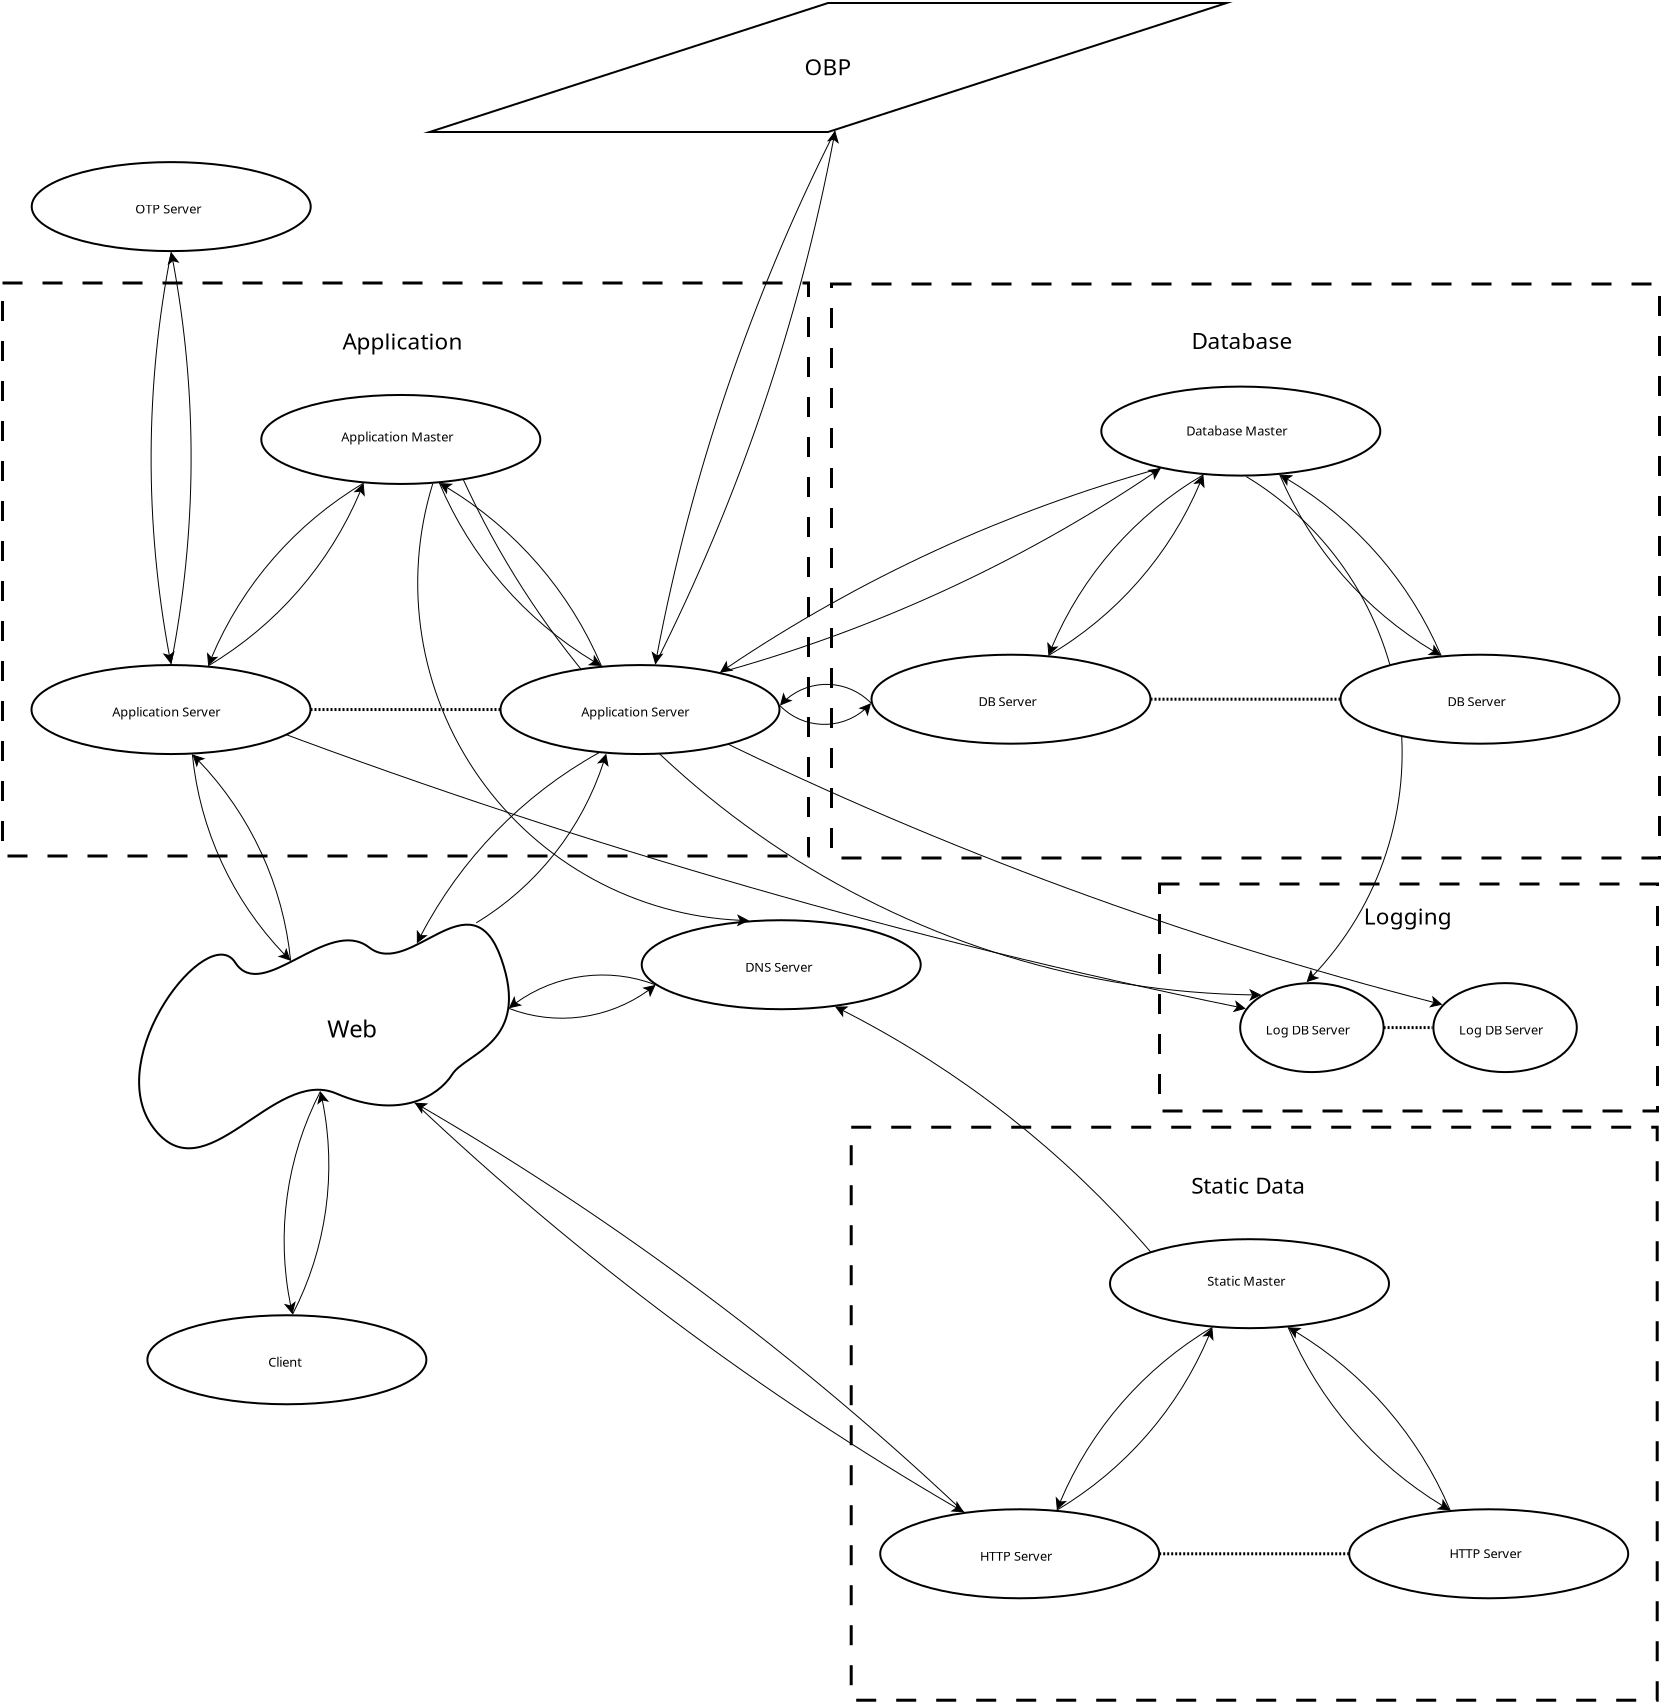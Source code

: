 <?xml version="1.0" encoding="UTF-8"?>
<dia:diagram xmlns:dia="http://www.lysator.liu.se/~alla/dia/">
  <dia:layer name="Background" visible="true" active="true">
    <dia:group>
      <dia:object type="Standard - Box" version="0" id="O0">
        <dia:attribute name="obj_pos">
          <dia:point val="48.152,52.438"/>
        </dia:attribute>
        <dia:attribute name="obj_bb">
          <dia:rectangle val="48.077,52.363;88.527,81.163"/>
        </dia:attribute>
        <dia:attribute name="elem_corner">
          <dia:point val="48.152,52.438"/>
        </dia:attribute>
        <dia:attribute name="elem_width">
          <dia:real val="40.3"/>
        </dia:attribute>
        <dia:attribute name="elem_height">
          <dia:real val="28.65"/>
        </dia:attribute>
        <dia:attribute name="border_width">
          <dia:real val="0.15"/>
        </dia:attribute>
        <dia:attribute name="show_background">
          <dia:boolean val="true"/>
        </dia:attribute>
        <dia:attribute name="line_style">
          <dia:enum val="1"/>
        </dia:attribute>
      </dia:object>
      <dia:object type="Standard - Text" version="1" id="O1">
        <dia:attribute name="obj_pos">
          <dia:point val="65.15,55.761"/>
        </dia:attribute>
        <dia:attribute name="obj_bb">
          <dia:rectangle val="65.15,54.711;71.435,56.028"/>
        </dia:attribute>
        <dia:attribute name="text">
          <dia:composite type="text">
            <dia:attribute name="string">
              <dia:string>#Static Data#</dia:string>
            </dia:attribute>
            <dia:attribute name="font">
              <dia:font family="sans" style="0" name="Helvetica"/>
            </dia:attribute>
            <dia:attribute name="height">
              <dia:real val="1.411"/>
            </dia:attribute>
            <dia:attribute name="pos">
              <dia:point val="65.15,55.761"/>
            </dia:attribute>
            <dia:attribute name="color">
              <dia:color val="#000000"/>
            </dia:attribute>
            <dia:attribute name="alignment">
              <dia:enum val="0"/>
            </dia:attribute>
          </dia:composite>
        </dia:attribute>
        <dia:attribute name="valign">
          <dia:enum val="3"/>
        </dia:attribute>
      </dia:object>
      <dia:object type="Standard - Line" version="0" id="O2">
        <dia:attribute name="obj_pos">
          <dia:point val="63.552,73.766"/>
        </dia:attribute>
        <dia:attribute name="obj_bb">
          <dia:rectangle val="63.477,73.691;73.127,73.841"/>
        </dia:attribute>
        <dia:attribute name="conn_endpoints">
          <dia:point val="63.552,73.766"/>
          <dia:point val="73.052,73.766"/>
        </dia:attribute>
        <dia:attribute name="numcp">
          <dia:int val="1"/>
        </dia:attribute>
        <dia:attribute name="line_width">
          <dia:real val="0.15"/>
        </dia:attribute>
        <dia:attribute name="line_style">
          <dia:enum val="4"/>
        </dia:attribute>
        <dia:connections>
          <dia:connection handle="0" to="O9" connection="4"/>
          <dia:connection handle="1" to="O11" connection="3"/>
        </dia:connections>
      </dia:object>
      <dia:object type="Standard - Arc" version="0" id="O3">
        <dia:attribute name="obj_pos">
          <dia:point val="68.067,60.261"/>
        </dia:attribute>
        <dia:attribute name="obj_bb">
          <dia:rectangle val="56.542,60.225;68.103,73.801"/>
        </dia:attribute>
        <dia:attribute name="conn_endpoints">
          <dia:point val="68.067,60.261"/>
          <dia:point val="56.577,73.766"/>
        </dia:attribute>
        <dia:attribute name="curve_distance">
          <dia:real val="1"/>
        </dia:attribute>
        <dia:attribute name="line_width">
          <dia:real val="0.05"/>
        </dia:attribute>
        <dia:attribute name="end_arrow">
          <dia:enum val="22"/>
        </dia:attribute>
        <dia:attribute name="end_arrow_length">
          <dia:real val="0.5"/>
        </dia:attribute>
        <dia:attribute name="end_arrow_width">
          <dia:real val="0.5"/>
        </dia:attribute>
        <dia:connections>
          <dia:connection handle="0" to="O7" connection="8"/>
          <dia:connection handle="1" to="O9" connection="8"/>
        </dia:connections>
      </dia:object>
      <dia:object type="Standard - Arc" version="0" id="O4">
        <dia:attribute name="obj_pos">
          <dia:point val="56.577,73.766"/>
        </dia:attribute>
        <dia:attribute name="obj_bb">
          <dia:rectangle val="56.542,60.225;68.103,73.801"/>
        </dia:attribute>
        <dia:attribute name="conn_endpoints">
          <dia:point val="56.577,73.766"/>
          <dia:point val="68.067,60.261"/>
        </dia:attribute>
        <dia:attribute name="curve_distance">
          <dia:real val="1"/>
        </dia:attribute>
        <dia:attribute name="line_width">
          <dia:real val="0.05"/>
        </dia:attribute>
        <dia:attribute name="end_arrow">
          <dia:enum val="22"/>
        </dia:attribute>
        <dia:attribute name="end_arrow_length">
          <dia:real val="0.5"/>
        </dia:attribute>
        <dia:attribute name="end_arrow_width">
          <dia:real val="0.5"/>
        </dia:attribute>
        <dia:connections>
          <dia:connection handle="0" to="O9" connection="8"/>
          <dia:connection handle="1" to="O7" connection="8"/>
        </dia:connections>
      </dia:object>
      <dia:object type="Standard - Arc" version="0" id="O5">
        <dia:attribute name="obj_pos">
          <dia:point val="68.067,60.261"/>
        </dia:attribute>
        <dia:attribute name="obj_bb">
          <dia:rectangle val="68.032,60.225;80.063,73.801"/>
        </dia:attribute>
        <dia:attribute name="conn_endpoints">
          <dia:point val="68.067,60.261"/>
          <dia:point val="80.027,73.766"/>
        </dia:attribute>
        <dia:attribute name="curve_distance">
          <dia:real val="1"/>
        </dia:attribute>
        <dia:attribute name="line_width">
          <dia:real val="0.05"/>
        </dia:attribute>
        <dia:attribute name="end_arrow">
          <dia:enum val="22"/>
        </dia:attribute>
        <dia:attribute name="end_arrow_length">
          <dia:real val="0.5"/>
        </dia:attribute>
        <dia:attribute name="end_arrow_width">
          <dia:real val="0.5"/>
        </dia:attribute>
        <dia:connections>
          <dia:connection handle="0" to="O7" connection="8"/>
          <dia:connection handle="1" to="O11" connection="8"/>
        </dia:connections>
      </dia:object>
      <dia:object type="Standard - Arc" version="0" id="O6">
        <dia:attribute name="obj_pos">
          <dia:point val="80.027,73.766"/>
        </dia:attribute>
        <dia:attribute name="obj_bb">
          <dia:rectangle val="68.032,60.225;80.063,73.801"/>
        </dia:attribute>
        <dia:attribute name="conn_endpoints">
          <dia:point val="80.027,73.766"/>
          <dia:point val="68.067,60.261"/>
        </dia:attribute>
        <dia:attribute name="curve_distance">
          <dia:real val="1"/>
        </dia:attribute>
        <dia:attribute name="line_width">
          <dia:real val="0.05"/>
        </dia:attribute>
        <dia:attribute name="end_arrow">
          <dia:enum val="22"/>
        </dia:attribute>
        <dia:attribute name="end_arrow_length">
          <dia:real val="0.5"/>
        </dia:attribute>
        <dia:attribute name="end_arrow_width">
          <dia:real val="0.5"/>
        </dia:attribute>
        <dia:connections>
          <dia:connection handle="0" to="O11" connection="8"/>
          <dia:connection handle="1" to="O7" connection="8"/>
        </dia:connections>
      </dia:object>
      <dia:object type="Standard - Ellipse" version="0" id="O7">
        <dia:attribute name="obj_pos">
          <dia:point val="61.092,58.036"/>
        </dia:attribute>
        <dia:attribute name="obj_bb">
          <dia:rectangle val="61.042,57.986;75.092,62.536"/>
        </dia:attribute>
        <dia:attribute name="elem_corner">
          <dia:point val="61.092,58.036"/>
        </dia:attribute>
        <dia:attribute name="elem_width">
          <dia:real val="13.95"/>
        </dia:attribute>
        <dia:attribute name="elem_height">
          <dia:real val="4.45"/>
        </dia:attribute>
      </dia:object>
      <dia:object type="Standard - Text" version="1" id="O8">
        <dia:attribute name="obj_pos">
          <dia:point val="65.949,60.361"/>
        </dia:attribute>
        <dia:attribute name="obj_bb">
          <dia:rectangle val="65.949,59.766;70.167,60.513"/>
        </dia:attribute>
        <dia:attribute name="text">
          <dia:composite type="text">
            <dia:attribute name="string">
              <dia:string>#Static Master#</dia:string>
            </dia:attribute>
            <dia:attribute name="font">
              <dia:font family="sans" style="0" name="Helvetica"/>
            </dia:attribute>
            <dia:attribute name="height">
              <dia:real val="0.8"/>
            </dia:attribute>
            <dia:attribute name="pos">
              <dia:point val="65.949,60.361"/>
            </dia:attribute>
            <dia:attribute name="color">
              <dia:color val="#000000"/>
            </dia:attribute>
            <dia:attribute name="alignment">
              <dia:enum val="0"/>
            </dia:attribute>
          </dia:composite>
        </dia:attribute>
        <dia:attribute name="valign">
          <dia:enum val="3"/>
        </dia:attribute>
      </dia:object>
      <dia:object type="Standard - Ellipse" version="0" id="O9">
        <dia:attribute name="obj_pos">
          <dia:point val="49.602,71.541"/>
        </dia:attribute>
        <dia:attribute name="obj_bb">
          <dia:rectangle val="49.552,71.491;63.602,76.041"/>
        </dia:attribute>
        <dia:attribute name="elem_corner">
          <dia:point val="49.602,71.541"/>
        </dia:attribute>
        <dia:attribute name="elem_width">
          <dia:real val="13.95"/>
        </dia:attribute>
        <dia:attribute name="elem_height">
          <dia:real val="4.45"/>
        </dia:attribute>
      </dia:object>
      <dia:object type="Standard - Text" version="1" id="O10">
        <dia:attribute name="obj_pos">
          <dia:point val="54.597,74.116"/>
        </dia:attribute>
        <dia:attribute name="obj_bb">
          <dia:rectangle val="54.597,73.521;58.539,74.268"/>
        </dia:attribute>
        <dia:attribute name="text">
          <dia:composite type="text">
            <dia:attribute name="string">
              <dia:string>#HTTP Server#</dia:string>
            </dia:attribute>
            <dia:attribute name="font">
              <dia:font family="sans" style="0" name="Helvetica"/>
            </dia:attribute>
            <dia:attribute name="height">
              <dia:real val="0.8"/>
            </dia:attribute>
            <dia:attribute name="pos">
              <dia:point val="54.597,74.116"/>
            </dia:attribute>
            <dia:attribute name="color">
              <dia:color val="#000000"/>
            </dia:attribute>
            <dia:attribute name="alignment">
              <dia:enum val="0"/>
            </dia:attribute>
          </dia:composite>
        </dia:attribute>
        <dia:attribute name="valign">
          <dia:enum val="3"/>
        </dia:attribute>
      </dia:object>
      <dia:object type="Standard - Ellipse" version="0" id="O11">
        <dia:attribute name="obj_pos">
          <dia:point val="73.052,71.541"/>
        </dia:attribute>
        <dia:attribute name="obj_bb">
          <dia:rectangle val="73.002,71.491;87.052,76.041"/>
        </dia:attribute>
        <dia:attribute name="elem_corner">
          <dia:point val="73.052,71.541"/>
        </dia:attribute>
        <dia:attribute name="elem_width">
          <dia:real val="13.95"/>
        </dia:attribute>
        <dia:attribute name="elem_height">
          <dia:real val="4.45"/>
        </dia:attribute>
      </dia:object>
      <dia:object type="Standard - Text" version="1" id="O12">
        <dia:attribute name="obj_pos">
          <dia:point val="78.065,73.987"/>
        </dia:attribute>
        <dia:attribute name="obj_bb">
          <dia:rectangle val="78.065,73.392;82.008,74.139"/>
        </dia:attribute>
        <dia:attribute name="text">
          <dia:composite type="text">
            <dia:attribute name="string">
              <dia:string>#HTTP Server#</dia:string>
            </dia:attribute>
            <dia:attribute name="font">
              <dia:font family="sans" style="0" name="Helvetica"/>
            </dia:attribute>
            <dia:attribute name="height">
              <dia:real val="0.8"/>
            </dia:attribute>
            <dia:attribute name="pos">
              <dia:point val="78.065,73.987"/>
            </dia:attribute>
            <dia:attribute name="color">
              <dia:color val="#000000"/>
            </dia:attribute>
            <dia:attribute name="alignment">
              <dia:enum val="0"/>
            </dia:attribute>
          </dia:composite>
        </dia:attribute>
        <dia:attribute name="valign">
          <dia:enum val="3"/>
        </dia:attribute>
      </dia:object>
    </dia:group>
    <dia:object type="Standard - Box" version="0" id="O13">
      <dia:attribute name="obj_pos">
        <dia:point val="63.567,40.277"/>
      </dia:attribute>
      <dia:attribute name="obj_bb">
        <dia:rectangle val="63.492,40.202;88.542,51.702"/>
      </dia:attribute>
      <dia:attribute name="elem_corner">
        <dia:point val="63.567,40.277"/>
      </dia:attribute>
      <dia:attribute name="elem_width">
        <dia:real val="24.9"/>
      </dia:attribute>
      <dia:attribute name="elem_height">
        <dia:real val="11.35"/>
      </dia:attribute>
      <dia:attribute name="border_width">
        <dia:real val="0.15"/>
      </dia:attribute>
      <dia:attribute name="show_background">
        <dia:boolean val="true"/>
      </dia:attribute>
      <dia:attribute name="line_style">
        <dia:enum val="1"/>
      </dia:attribute>
    </dia:object>
    <dia:object type="Standard - Box" version="0" id="O14">
      <dia:attribute name="obj_pos">
        <dia:point val="47.167,10.277"/>
      </dia:attribute>
      <dia:attribute name="obj_bb">
        <dia:rectangle val="47.092,10.202;88.642,39.052"/>
      </dia:attribute>
      <dia:attribute name="elem_corner">
        <dia:point val="47.167,10.277"/>
      </dia:attribute>
      <dia:attribute name="elem_width">
        <dia:real val="41.4"/>
      </dia:attribute>
      <dia:attribute name="elem_height">
        <dia:real val="28.7"/>
      </dia:attribute>
      <dia:attribute name="border_width">
        <dia:real val="0.15"/>
      </dia:attribute>
      <dia:attribute name="show_background">
        <dia:boolean val="true"/>
      </dia:attribute>
      <dia:attribute name="line_style">
        <dia:enum val="1"/>
      </dia:attribute>
    </dia:object>
    <dia:object type="Standard - Box" version="0" id="O15">
      <dia:attribute name="obj_pos">
        <dia:point val="5.717,10.227"/>
      </dia:attribute>
      <dia:attribute name="obj_bb">
        <dia:rectangle val="5.642,10.152;46.092,38.952"/>
      </dia:attribute>
      <dia:attribute name="elem_corner">
        <dia:point val="5.717,10.227"/>
      </dia:attribute>
      <dia:attribute name="elem_width">
        <dia:real val="40.3"/>
      </dia:attribute>
      <dia:attribute name="elem_height">
        <dia:real val="28.65"/>
      </dia:attribute>
      <dia:attribute name="border_width">
        <dia:real val="0.15"/>
      </dia:attribute>
      <dia:attribute name="show_background">
        <dia:boolean val="true"/>
      </dia:attribute>
      <dia:attribute name="line_style">
        <dia:enum val="1"/>
      </dia:attribute>
    </dia:object>
    <dia:object type="Standard - Text" version="1" id="O16">
      <dia:attribute name="obj_pos">
        <dia:point val="22.715,13.55"/>
      </dia:attribute>
      <dia:attribute name="obj_bb">
        <dia:rectangle val="22.715,12.5;29.02,13.818"/>
      </dia:attribute>
      <dia:attribute name="text">
        <dia:composite type="text">
          <dia:attribute name="string">
            <dia:string>#Application#</dia:string>
          </dia:attribute>
          <dia:attribute name="font">
            <dia:font family="sans" style="0" name="Helvetica"/>
          </dia:attribute>
          <dia:attribute name="height">
            <dia:real val="1.411"/>
          </dia:attribute>
          <dia:attribute name="pos">
            <dia:point val="22.715,13.55"/>
          </dia:attribute>
          <dia:attribute name="color">
            <dia:color val="#000000"/>
          </dia:attribute>
          <dia:attribute name="alignment">
            <dia:enum val="0"/>
          </dia:attribute>
        </dia:composite>
      </dia:attribute>
      <dia:attribute name="valign">
        <dia:enum val="3"/>
      </dia:attribute>
    </dia:object>
    <dia:object type="Standard - Line" version="0" id="O17">
      <dia:attribute name="obj_pos">
        <dia:point val="21.117,31.555"/>
      </dia:attribute>
      <dia:attribute name="obj_bb">
        <dia:rectangle val="21.042,31.48;30.692,31.63"/>
      </dia:attribute>
      <dia:attribute name="conn_endpoints">
        <dia:point val="21.117,31.555"/>
        <dia:point val="30.617,31.555"/>
      </dia:attribute>
      <dia:attribute name="numcp">
        <dia:int val="1"/>
      </dia:attribute>
      <dia:attribute name="line_width">
        <dia:real val="0.15"/>
      </dia:attribute>
      <dia:attribute name="line_style">
        <dia:enum val="4"/>
      </dia:attribute>
      <dia:connections>
        <dia:connection handle="0" to="O47" connection="4"/>
        <dia:connection handle="1" to="O49" connection="3"/>
      </dia:connections>
    </dia:object>
    <dia:object type="Standard - Arc" version="0" id="O18">
      <dia:attribute name="obj_pos">
        <dia:point val="25.632,18.05"/>
      </dia:attribute>
      <dia:attribute name="obj_bb">
        <dia:rectangle val="14.107,18.014;25.668,31.59"/>
      </dia:attribute>
      <dia:attribute name="conn_endpoints">
        <dia:point val="25.632,18.05"/>
        <dia:point val="14.142,31.555"/>
      </dia:attribute>
      <dia:attribute name="curve_distance">
        <dia:real val="1"/>
      </dia:attribute>
      <dia:attribute name="line_width">
        <dia:real val="0.05"/>
      </dia:attribute>
      <dia:attribute name="end_arrow">
        <dia:enum val="22"/>
      </dia:attribute>
      <dia:attribute name="end_arrow_length">
        <dia:real val="0.5"/>
      </dia:attribute>
      <dia:attribute name="end_arrow_width">
        <dia:real val="0.5"/>
      </dia:attribute>
      <dia:connections>
        <dia:connection handle="0" to="O45" connection="8"/>
        <dia:connection handle="1" to="O47" connection="8"/>
      </dia:connections>
    </dia:object>
    <dia:object type="Standard - Arc" version="0" id="O19">
      <dia:attribute name="obj_pos">
        <dia:point val="14.142,31.555"/>
      </dia:attribute>
      <dia:attribute name="obj_bb">
        <dia:rectangle val="14.107,18.014;25.668,31.59"/>
      </dia:attribute>
      <dia:attribute name="conn_endpoints">
        <dia:point val="14.142,31.555"/>
        <dia:point val="25.632,18.05"/>
      </dia:attribute>
      <dia:attribute name="curve_distance">
        <dia:real val="1"/>
      </dia:attribute>
      <dia:attribute name="line_width">
        <dia:real val="0.05"/>
      </dia:attribute>
      <dia:attribute name="end_arrow">
        <dia:enum val="22"/>
      </dia:attribute>
      <dia:attribute name="end_arrow_length">
        <dia:real val="0.5"/>
      </dia:attribute>
      <dia:attribute name="end_arrow_width">
        <dia:real val="0.5"/>
      </dia:attribute>
      <dia:connections>
        <dia:connection handle="0" to="O47" connection="8"/>
        <dia:connection handle="1" to="O45" connection="8"/>
      </dia:connections>
    </dia:object>
    <dia:object type="Standard - Arc" version="0" id="O20">
      <dia:attribute name="obj_pos">
        <dia:point val="25.632,18.05"/>
      </dia:attribute>
      <dia:attribute name="obj_bb">
        <dia:rectangle val="25.597,18.014;37.627,31.59"/>
      </dia:attribute>
      <dia:attribute name="conn_endpoints">
        <dia:point val="25.632,18.05"/>
        <dia:point val="37.592,31.555"/>
      </dia:attribute>
      <dia:attribute name="curve_distance">
        <dia:real val="1"/>
      </dia:attribute>
      <dia:attribute name="line_width">
        <dia:real val="0.05"/>
      </dia:attribute>
      <dia:attribute name="end_arrow">
        <dia:enum val="22"/>
      </dia:attribute>
      <dia:attribute name="end_arrow_length">
        <dia:real val="0.5"/>
      </dia:attribute>
      <dia:attribute name="end_arrow_width">
        <dia:real val="0.5"/>
      </dia:attribute>
      <dia:connections>
        <dia:connection handle="0" to="O45" connection="8"/>
        <dia:connection handle="1" to="O49" connection="8"/>
      </dia:connections>
    </dia:object>
    <dia:object type="Standard - Arc" version="0" id="O21">
      <dia:attribute name="obj_pos">
        <dia:point val="37.592,31.555"/>
      </dia:attribute>
      <dia:attribute name="obj_bb">
        <dia:rectangle val="25.597,18.014;37.627,31.59"/>
      </dia:attribute>
      <dia:attribute name="conn_endpoints">
        <dia:point val="37.592,31.555"/>
        <dia:point val="25.632,18.05"/>
      </dia:attribute>
      <dia:attribute name="curve_distance">
        <dia:real val="1"/>
      </dia:attribute>
      <dia:attribute name="line_width">
        <dia:real val="0.05"/>
      </dia:attribute>
      <dia:attribute name="end_arrow">
        <dia:enum val="22"/>
      </dia:attribute>
      <dia:attribute name="end_arrow_length">
        <dia:real val="0.5"/>
      </dia:attribute>
      <dia:attribute name="end_arrow_width">
        <dia:real val="0.5"/>
      </dia:attribute>
      <dia:connections>
        <dia:connection handle="0" to="O49" connection="8"/>
        <dia:connection handle="1" to="O45" connection="8"/>
      </dia:connections>
    </dia:object>
    <dia:object type="Standard - Beziergon" version="0" id="O22">
      <dia:attribute name="obj_pos">
        <dia:point val="13.25,52.45"/>
      </dia:attribute>
      <dia:attribute name="obj_bb">
        <dia:rectangle val="12.497,42.259;31.091,53.542"/>
      </dia:attribute>
      <dia:attribute name="bez_points">
        <dia:point val="13.25,52.45"/>
        <dia:point val="15.85,55.95"/>
        <dia:point val="19.25,49.4"/>
        <dia:point val="22.4,50.75"/>
        <dia:point val="25.55,52.1"/>
        <dia:point val="27.5,50.9"/>
        <dia:point val="28.2,49.8"/>
        <dia:point val="28.9,48.7"/>
        <dia:point val="32.15,48.25"/>
        <dia:point val="30.65,44"/>
        <dia:point val="29.15,39.75"/>
        <dia:point val="26.1,45.05"/>
        <dia:point val="24.05,43.45"/>
        <dia:point val="22,41.85"/>
        <dia:point val="18.7,46.3"/>
        <dia:point val="17.35,44.2"/>
        <dia:point val="16,42.1"/>
        <dia:point val="10.65,48.95"/>
      </dia:attribute>
      <dia:attribute name="corner_types">
        <dia:enum val="16896768"/>
        <dia:enum val="0"/>
        <dia:enum val="0"/>
        <dia:enum val="0"/>
        <dia:enum val="0"/>
        <dia:enum val="0"/>
        <dia:enum val="0"/>
      </dia:attribute>
      <dia:attribute name="line_width">
        <dia:real val="0.1"/>
      </dia:attribute>
      <dia:attribute name="show_background">
        <dia:boolean val="true"/>
      </dia:attribute>
    </dia:object>
    <dia:object type="Standard - Text" version="1" id="O23">
      <dia:attribute name="obj_pos">
        <dia:point val="21.95,47.95"/>
      </dia:attribute>
      <dia:attribute name="obj_bb">
        <dia:rectangle val="21.95,46.837;24.558,48.233"/>
      </dia:attribute>
      <dia:attribute name="text">
        <dia:composite type="text">
          <dia:attribute name="string">
            <dia:string>#Web#</dia:string>
          </dia:attribute>
          <dia:attribute name="font">
            <dia:font family="sans" style="0" name="Helvetica"/>
          </dia:attribute>
          <dia:attribute name="height">
            <dia:real val="1.495"/>
          </dia:attribute>
          <dia:attribute name="pos">
            <dia:point val="21.95,47.95"/>
          </dia:attribute>
          <dia:attribute name="color">
            <dia:color val="#000000"/>
          </dia:attribute>
          <dia:attribute name="alignment">
            <dia:enum val="0"/>
          </dia:attribute>
        </dia:composite>
      </dia:attribute>
      <dia:attribute name="valign">
        <dia:enum val="3"/>
      </dia:attribute>
      <dia:connections>
        <dia:connection handle="0" to="O22" connection="12"/>
      </dia:connections>
    </dia:object>
    <dia:object type="Standard - Arc" version="0" id="O24">
      <dia:attribute name="obj_pos">
        <dia:point val="21.95,47.95"/>
      </dia:attribute>
      <dia:attribute name="obj_bb">
        <dia:rectangle val="14.109,31.521;21.983,47.983"/>
      </dia:attribute>
      <dia:attribute name="conn_endpoints">
        <dia:point val="21.95,47.95"/>
        <dia:point val="14.142,31.555"/>
      </dia:attribute>
      <dia:attribute name="curve_distance">
        <dia:real val="1"/>
      </dia:attribute>
      <dia:attribute name="line_width">
        <dia:real val="0.05"/>
      </dia:attribute>
      <dia:attribute name="end_arrow">
        <dia:enum val="22"/>
      </dia:attribute>
      <dia:attribute name="end_arrow_length">
        <dia:real val="0.5"/>
      </dia:attribute>
      <dia:attribute name="end_arrow_width">
        <dia:real val="0.5"/>
      </dia:attribute>
      <dia:connections>
        <dia:connection handle="0" to="O22" connection="12"/>
        <dia:connection handle="1" to="O47" connection="8"/>
      </dia:connections>
    </dia:object>
    <dia:object type="Standard - Arc" version="0" id="O25">
      <dia:attribute name="obj_pos">
        <dia:point val="14.142,31.555"/>
      </dia:attribute>
      <dia:attribute name="obj_bb">
        <dia:rectangle val="14.109,31.521;21.983,47.983"/>
      </dia:attribute>
      <dia:attribute name="conn_endpoints">
        <dia:point val="14.142,31.555"/>
        <dia:point val="21.95,47.95"/>
      </dia:attribute>
      <dia:attribute name="curve_distance">
        <dia:real val="1"/>
      </dia:attribute>
      <dia:attribute name="line_width">
        <dia:real val="0.05"/>
      </dia:attribute>
      <dia:attribute name="end_arrow">
        <dia:enum val="22"/>
      </dia:attribute>
      <dia:attribute name="end_arrow_length">
        <dia:real val="0.5"/>
      </dia:attribute>
      <dia:attribute name="end_arrow_width">
        <dia:real val="0.5"/>
      </dia:attribute>
      <dia:connections>
        <dia:connection handle="0" to="O47" connection="8"/>
        <dia:connection handle="1" to="O22" connection="12"/>
      </dia:connections>
    </dia:object>
    <dia:object type="Standard - Arc" version="0" id="O26">
      <dia:attribute name="obj_pos">
        <dia:point val="29.405,42.22"/>
      </dia:attribute>
      <dia:attribute name="obj_bb">
        <dia:rectangle val="29.37,31.52;37.666,42.255"/>
      </dia:attribute>
      <dia:attribute name="conn_endpoints">
        <dia:point val="29.405,42.22"/>
        <dia:point val="37.592,31.555"/>
      </dia:attribute>
      <dia:attribute name="curve_distance">
        <dia:real val="1"/>
      </dia:attribute>
      <dia:attribute name="line_width">
        <dia:real val="0.05"/>
      </dia:attribute>
      <dia:attribute name="end_arrow">
        <dia:enum val="22"/>
      </dia:attribute>
      <dia:attribute name="end_arrow_length">
        <dia:real val="0.5"/>
      </dia:attribute>
      <dia:attribute name="end_arrow_width">
        <dia:real val="0.5"/>
      </dia:attribute>
      <dia:connections>
        <dia:connection handle="1" to="O49" connection="8"/>
      </dia:connections>
    </dia:object>
    <dia:object type="Standard - Arc" version="0" id="O27">
      <dia:attribute name="obj_pos">
        <dia:point val="37.592,31.555"/>
      </dia:attribute>
      <dia:attribute name="obj_bb">
        <dia:rectangle val="21.915,31.519;37.628,47.985"/>
      </dia:attribute>
      <dia:attribute name="conn_endpoints">
        <dia:point val="37.592,31.555"/>
        <dia:point val="21.95,47.95"/>
      </dia:attribute>
      <dia:attribute name="curve_distance">
        <dia:real val="1"/>
      </dia:attribute>
      <dia:attribute name="line_width">
        <dia:real val="0.05"/>
      </dia:attribute>
      <dia:attribute name="end_arrow">
        <dia:enum val="22"/>
      </dia:attribute>
      <dia:attribute name="end_arrow_length">
        <dia:real val="0.5"/>
      </dia:attribute>
      <dia:attribute name="end_arrow_width">
        <dia:real val="0.5"/>
      </dia:attribute>
      <dia:connections>
        <dia:connection handle="0" to="O49" connection="8"/>
        <dia:connection handle="1" to="O22" connection="12"/>
      </dia:connections>
    </dia:object>
    <dia:group>
      <dia:object type="Standard - Ellipse" version="0" id="O28">
        <dia:attribute name="obj_pos">
          <dia:point val="12.961,61.84"/>
        </dia:attribute>
        <dia:attribute name="obj_bb">
          <dia:rectangle val="12.911,61.79;26.961,66.34"/>
        </dia:attribute>
        <dia:attribute name="elem_corner">
          <dia:point val="12.961,61.84"/>
        </dia:attribute>
        <dia:attribute name="elem_width">
          <dia:real val="13.95"/>
        </dia:attribute>
        <dia:attribute name="elem_height">
          <dia:real val="4.45"/>
        </dia:attribute>
        <dia:attribute name="border_width">
          <dia:real val="0.1"/>
        </dia:attribute>
      </dia:object>
      <dia:object type="Standard - Text" version="1" id="O29">
        <dia:attribute name="obj_pos">
          <dia:point val="19.001,64.415"/>
        </dia:attribute>
        <dia:attribute name="obj_bb">
          <dia:rectangle val="19.001,63.82;20.853,64.568"/>
        </dia:attribute>
        <dia:attribute name="text">
          <dia:composite type="text">
            <dia:attribute name="string">
              <dia:string>#Client#</dia:string>
            </dia:attribute>
            <dia:attribute name="font">
              <dia:font family="sans" style="0" name="Helvetica"/>
            </dia:attribute>
            <dia:attribute name="height">
              <dia:real val="0.8"/>
            </dia:attribute>
            <dia:attribute name="pos">
              <dia:point val="19.001,64.415"/>
            </dia:attribute>
            <dia:attribute name="color">
              <dia:color val="#000000"/>
            </dia:attribute>
            <dia:attribute name="alignment">
              <dia:enum val="0"/>
            </dia:attribute>
          </dia:composite>
        </dia:attribute>
        <dia:attribute name="valign">
          <dia:enum val="3"/>
        </dia:attribute>
      </dia:object>
    </dia:group>
    <dia:object type="Standard - Arc" version="0" id="O30">
      <dia:attribute name="obj_pos">
        <dia:point val="21.95,47.95"/>
      </dia:attribute>
      <dia:attribute name="obj_bb">
        <dia:rectangle val="19.559,47.922;21.978,64.093"/>
      </dia:attribute>
      <dia:attribute name="conn_endpoints">
        <dia:point val="21.95,47.95"/>
        <dia:point val="19.936,64.065"/>
      </dia:attribute>
      <dia:attribute name="curve_distance">
        <dia:real val="1"/>
      </dia:attribute>
      <dia:attribute name="line_width">
        <dia:real val="0.05"/>
      </dia:attribute>
      <dia:attribute name="end_arrow">
        <dia:enum val="22"/>
      </dia:attribute>
      <dia:attribute name="end_arrow_length">
        <dia:real val="0.5"/>
      </dia:attribute>
      <dia:attribute name="end_arrow_width">
        <dia:real val="0.5"/>
      </dia:attribute>
      <dia:connections>
        <dia:connection handle="0" to="O22" connection="12"/>
        <dia:connection handle="1" to="O28" connection="8"/>
      </dia:connections>
    </dia:object>
    <dia:object type="Standard - Arc" version="0" id="O31">
      <dia:attribute name="obj_pos">
        <dia:point val="19.936,64.065"/>
      </dia:attribute>
      <dia:attribute name="obj_bb">
        <dia:rectangle val="19.908,47.922;22.327,64.093"/>
      </dia:attribute>
      <dia:attribute name="conn_endpoints">
        <dia:point val="19.936,64.065"/>
        <dia:point val="21.95,47.95"/>
      </dia:attribute>
      <dia:attribute name="curve_distance">
        <dia:real val="1"/>
      </dia:attribute>
      <dia:attribute name="line_width">
        <dia:real val="0.05"/>
      </dia:attribute>
      <dia:attribute name="end_arrow">
        <dia:enum val="22"/>
      </dia:attribute>
      <dia:attribute name="end_arrow_length">
        <dia:real val="0.5"/>
      </dia:attribute>
      <dia:attribute name="end_arrow_width">
        <dia:real val="0.5"/>
      </dia:attribute>
      <dia:connections>
        <dia:connection handle="0" to="O28" connection="8"/>
        <dia:connection handle="1" to="O22" connection="12"/>
      </dia:connections>
    </dia:object>
    <dia:object type="Standard - Arc" version="0" id="O32">
      <dia:attribute name="obj_pos">
        <dia:point val="19.207,32.552"/>
      </dia:attribute>
      <dia:attribute name="obj_bb">
        <dia:rectangle val="19.176,32.521;71.218,47.632"/>
      </dia:attribute>
      <dia:attribute name="conn_endpoints">
        <dia:point val="19.207,32.552"/>
        <dia:point val="71.187,47.457"/>
      </dia:attribute>
      <dia:attribute name="curve_distance">
        <dia:real val="1"/>
      </dia:attribute>
      <dia:attribute name="line_width">
        <dia:real val="0.05"/>
      </dia:attribute>
      <dia:attribute name="end_arrow">
        <dia:enum val="22"/>
      </dia:attribute>
      <dia:attribute name="end_arrow_length">
        <dia:real val="0.5"/>
      </dia:attribute>
      <dia:attribute name="end_arrow_width">
        <dia:real val="0.5"/>
      </dia:attribute>
      <dia:connections>
        <dia:connection handle="1" to="O59" connection="8"/>
      </dia:connections>
    </dia:object>
    <dia:object type="Standard - Arc" version="0" id="O33">
      <dia:attribute name="obj_pos">
        <dia:point val="41.307,32.952"/>
      </dia:attribute>
      <dia:attribute name="obj_bb">
        <dia:rectangle val="41.275,32.92;80.879,47.598"/>
      </dia:attribute>
      <dia:attribute name="conn_endpoints">
        <dia:point val="41.307,32.952"/>
        <dia:point val="80.847,47.457"/>
      </dia:attribute>
      <dia:attribute name="curve_distance">
        <dia:real val="1"/>
      </dia:attribute>
      <dia:attribute name="line_width">
        <dia:real val="0.05"/>
      </dia:attribute>
      <dia:attribute name="end_arrow">
        <dia:enum val="22"/>
      </dia:attribute>
      <dia:attribute name="end_arrow_length">
        <dia:real val="0.5"/>
      </dia:attribute>
      <dia:attribute name="end_arrow_width">
        <dia:real val="0.5"/>
      </dia:attribute>
      <dia:connections>
        <dia:connection handle="1" to="O61" connection="8"/>
      </dia:connections>
    </dia:object>
    <dia:object type="Standard - Line" version="0" id="O34">
      <dia:attribute name="obj_pos">
        <dia:point val="63.117,31.037"/>
      </dia:attribute>
      <dia:attribute name="obj_bb">
        <dia:rectangle val="63.042,30.962;72.692,31.112"/>
      </dia:attribute>
      <dia:attribute name="conn_endpoints">
        <dia:point val="63.117,31.037"/>
        <dia:point val="72.617,31.037"/>
      </dia:attribute>
      <dia:attribute name="numcp">
        <dia:int val="1"/>
      </dia:attribute>
      <dia:attribute name="line_width">
        <dia:real val="0.15"/>
      </dia:attribute>
      <dia:attribute name="line_style">
        <dia:enum val="4"/>
      </dia:attribute>
      <dia:connections>
        <dia:connection handle="0" to="O51" connection="4"/>
        <dia:connection handle="1" to="O55" connection="3"/>
      </dia:connections>
    </dia:object>
    <dia:object type="Standard - Arc" version="0" id="O35">
      <dia:attribute name="obj_pos">
        <dia:point val="67.632,17.632"/>
      </dia:attribute>
      <dia:attribute name="obj_bb">
        <dia:rectangle val="56.107,17.597;67.668,31.072"/>
      </dia:attribute>
      <dia:attribute name="conn_endpoints">
        <dia:point val="67.632,17.632"/>
        <dia:point val="56.142,31.037"/>
      </dia:attribute>
      <dia:attribute name="curve_distance">
        <dia:real val="1"/>
      </dia:attribute>
      <dia:attribute name="line_width">
        <dia:real val="0.05"/>
      </dia:attribute>
      <dia:attribute name="end_arrow">
        <dia:enum val="22"/>
      </dia:attribute>
      <dia:attribute name="end_arrow_length">
        <dia:real val="0.5"/>
      </dia:attribute>
      <dia:attribute name="end_arrow_width">
        <dia:real val="0.5"/>
      </dia:attribute>
      <dia:connections>
        <dia:connection handle="0" to="O53" connection="8"/>
        <dia:connection handle="1" to="O51" connection="8"/>
      </dia:connections>
    </dia:object>
    <dia:object type="Standard - Arc" version="0" id="O36">
      <dia:attribute name="obj_pos">
        <dia:point val="56.142,31.037"/>
      </dia:attribute>
      <dia:attribute name="obj_bb">
        <dia:rectangle val="56.107,17.597;67.668,31.072"/>
      </dia:attribute>
      <dia:attribute name="conn_endpoints">
        <dia:point val="56.142,31.037"/>
        <dia:point val="67.632,17.632"/>
      </dia:attribute>
      <dia:attribute name="curve_distance">
        <dia:real val="1"/>
      </dia:attribute>
      <dia:attribute name="line_width">
        <dia:real val="0.05"/>
      </dia:attribute>
      <dia:attribute name="end_arrow">
        <dia:enum val="22"/>
      </dia:attribute>
      <dia:attribute name="end_arrow_length">
        <dia:real val="0.5"/>
      </dia:attribute>
      <dia:attribute name="end_arrow_width">
        <dia:real val="0.5"/>
      </dia:attribute>
      <dia:connections>
        <dia:connection handle="0" to="O51" connection="8"/>
        <dia:connection handle="1" to="O53" connection="8"/>
      </dia:connections>
    </dia:object>
    <dia:object type="Standard - Arc" version="0" id="O37">
      <dia:attribute name="obj_pos">
        <dia:point val="67.632,17.632"/>
      </dia:attribute>
      <dia:attribute name="obj_bb">
        <dia:rectangle val="67.597,17.597;79.628,31.073"/>
      </dia:attribute>
      <dia:attribute name="conn_endpoints">
        <dia:point val="67.632,17.632"/>
        <dia:point val="79.592,31.037"/>
      </dia:attribute>
      <dia:attribute name="curve_distance">
        <dia:real val="1"/>
      </dia:attribute>
      <dia:attribute name="line_width">
        <dia:real val="0.05"/>
      </dia:attribute>
      <dia:attribute name="end_arrow">
        <dia:enum val="22"/>
      </dia:attribute>
      <dia:attribute name="end_arrow_length">
        <dia:real val="0.5"/>
      </dia:attribute>
      <dia:attribute name="end_arrow_width">
        <dia:real val="0.5"/>
      </dia:attribute>
      <dia:connections>
        <dia:connection handle="0" to="O53" connection="8"/>
        <dia:connection handle="1" to="O55" connection="8"/>
      </dia:connections>
    </dia:object>
    <dia:object type="Standard - Arc" version="0" id="O38">
      <dia:attribute name="obj_pos">
        <dia:point val="79.592,31.037"/>
      </dia:attribute>
      <dia:attribute name="obj_bb">
        <dia:rectangle val="67.597,17.597;79.628,31.073"/>
      </dia:attribute>
      <dia:attribute name="conn_endpoints">
        <dia:point val="79.592,31.037"/>
        <dia:point val="67.632,17.632"/>
      </dia:attribute>
      <dia:attribute name="curve_distance">
        <dia:real val="1"/>
      </dia:attribute>
      <dia:attribute name="line_width">
        <dia:real val="0.05"/>
      </dia:attribute>
      <dia:attribute name="end_arrow">
        <dia:enum val="22"/>
      </dia:attribute>
      <dia:attribute name="end_arrow_length">
        <dia:real val="0.5"/>
      </dia:attribute>
      <dia:attribute name="end_arrow_width">
        <dia:real val="0.5"/>
      </dia:attribute>
      <dia:connections>
        <dia:connection handle="0" to="O55" connection="8"/>
        <dia:connection handle="1" to="O53" connection="8"/>
      </dia:connections>
    </dia:object>
    <dia:object type="Standard - Arc" version="0" id="O39">
      <dia:attribute name="obj_pos">
        <dia:point val="56.142,31.037"/>
      </dia:attribute>
      <dia:attribute name="obj_bb">
        <dia:rectangle val="37.567,30.254;56.168,31.705"/>
      </dia:attribute>
      <dia:attribute name="conn_endpoints">
        <dia:point val="56.142,31.037"/>
        <dia:point val="37.592,31.555"/>
      </dia:attribute>
      <dia:attribute name="curve_distance">
        <dia:real val="1"/>
      </dia:attribute>
      <dia:attribute name="line_width">
        <dia:real val="0.05"/>
      </dia:attribute>
      <dia:attribute name="end_arrow">
        <dia:enum val="22"/>
      </dia:attribute>
      <dia:attribute name="end_arrow_length">
        <dia:real val="0.5"/>
      </dia:attribute>
      <dia:attribute name="end_arrow_width">
        <dia:real val="0.5"/>
      </dia:attribute>
      <dia:connections>
        <dia:connection handle="0" to="O51" connection="8"/>
        <dia:connection handle="1" to="O49" connection="8"/>
      </dia:connections>
    </dia:object>
    <dia:object type="Standard - Arc" version="0" id="O40">
      <dia:attribute name="obj_pos">
        <dia:point val="37.592,31.555"/>
      </dia:attribute>
      <dia:attribute name="obj_bb">
        <dia:rectangle val="37.567,30.887;56.168,32.337"/>
      </dia:attribute>
      <dia:attribute name="conn_endpoints">
        <dia:point val="37.592,31.555"/>
        <dia:point val="56.142,31.037"/>
      </dia:attribute>
      <dia:attribute name="curve_distance">
        <dia:real val="1"/>
      </dia:attribute>
      <dia:attribute name="line_width">
        <dia:real val="0.05"/>
      </dia:attribute>
      <dia:attribute name="end_arrow">
        <dia:enum val="22"/>
      </dia:attribute>
      <dia:attribute name="end_arrow_length">
        <dia:real val="0.5"/>
      </dia:attribute>
      <dia:attribute name="end_arrow_width">
        <dia:real val="0.5"/>
      </dia:attribute>
      <dia:connections>
        <dia:connection handle="0" to="O49" connection="8"/>
        <dia:connection handle="1" to="O51" connection="8"/>
      </dia:connections>
    </dia:object>
    <dia:object type="Standard - Arc" version="0" id="O41">
      <dia:attribute name="obj_pos">
        <dia:point val="37.592,31.555"/>
      </dia:attribute>
      <dia:attribute name="obj_bb">
        <dia:rectangle val="37.559,17.599;67.665,31.588"/>
      </dia:attribute>
      <dia:attribute name="conn_endpoints">
        <dia:point val="37.592,31.555"/>
        <dia:point val="67.632,17.632"/>
      </dia:attribute>
      <dia:attribute name="curve_distance">
        <dia:real val="1"/>
      </dia:attribute>
      <dia:attribute name="line_width">
        <dia:real val="0.05"/>
      </dia:attribute>
      <dia:attribute name="end_arrow">
        <dia:enum val="22"/>
      </dia:attribute>
      <dia:attribute name="end_arrow_length">
        <dia:real val="0.5"/>
      </dia:attribute>
      <dia:attribute name="end_arrow_width">
        <dia:real val="0.5"/>
      </dia:attribute>
      <dia:connections>
        <dia:connection handle="0" to="O49" connection="8"/>
        <dia:connection handle="1" to="O53" connection="8"/>
      </dia:connections>
    </dia:object>
    <dia:object type="Standard - Arc" version="0" id="O42">
      <dia:attribute name="obj_pos">
        <dia:point val="67.632,17.632"/>
      </dia:attribute>
      <dia:attribute name="obj_bb">
        <dia:rectangle val="37.559,17.599;67.665,31.588"/>
      </dia:attribute>
      <dia:attribute name="conn_endpoints">
        <dia:point val="67.632,17.632"/>
        <dia:point val="37.592,31.555"/>
      </dia:attribute>
      <dia:attribute name="curve_distance">
        <dia:real val="1"/>
      </dia:attribute>
      <dia:attribute name="line_width">
        <dia:real val="0.05"/>
      </dia:attribute>
      <dia:attribute name="end_arrow">
        <dia:enum val="22"/>
      </dia:attribute>
      <dia:attribute name="end_arrow_length">
        <dia:real val="0.5"/>
      </dia:attribute>
      <dia:attribute name="end_arrow_width">
        <dia:real val="0.5"/>
      </dia:attribute>
      <dia:connections>
        <dia:connection handle="0" to="O53" connection="8"/>
        <dia:connection handle="1" to="O49" connection="8"/>
      </dia:connections>
    </dia:object>
    <dia:object type="Standard - Arc" version="0" id="O43">
      <dia:attribute name="obj_pos">
        <dia:point val="25.632,18.05"/>
      </dia:attribute>
      <dia:attribute name="obj_bb">
        <dia:rectangle val="25.598,18.015;71.222,47.718"/>
      </dia:attribute>
      <dia:attribute name="conn_endpoints">
        <dia:point val="25.632,18.05"/>
        <dia:point val="71.187,47.457"/>
      </dia:attribute>
      <dia:attribute name="curve_distance">
        <dia:real val="6.936"/>
      </dia:attribute>
      <dia:attribute name="line_width">
        <dia:real val="0.05"/>
      </dia:attribute>
      <dia:attribute name="end_arrow">
        <dia:enum val="22"/>
      </dia:attribute>
      <dia:attribute name="end_arrow_length">
        <dia:real val="0.5"/>
      </dia:attribute>
      <dia:attribute name="end_arrow_width">
        <dia:real val="0.5"/>
      </dia:attribute>
      <dia:connections>
        <dia:connection handle="0" to="O45" connection="8"/>
        <dia:connection handle="1" to="O59" connection="8"/>
      </dia:connections>
    </dia:object>
    <dia:object type="Standard - Arc" version="0" id="O44">
      <dia:attribute name="obj_pos">
        <dia:point val="67.632,17.632"/>
      </dia:attribute>
      <dia:attribute name="obj_bb">
        <dia:rectangle val="67.605,17.604;75.759,47.485"/>
      </dia:attribute>
      <dia:attribute name="conn_endpoints">
        <dia:point val="67.632,17.632"/>
        <dia:point val="71.187,47.457"/>
      </dia:attribute>
      <dia:attribute name="curve_distance">
        <dia:real val="-6.219"/>
      </dia:attribute>
      <dia:attribute name="line_width">
        <dia:real val="0.05"/>
      </dia:attribute>
      <dia:attribute name="end_arrow">
        <dia:enum val="22"/>
      </dia:attribute>
      <dia:attribute name="end_arrow_length">
        <dia:real val="0.5"/>
      </dia:attribute>
      <dia:attribute name="end_arrow_width">
        <dia:real val="0.5"/>
      </dia:attribute>
      <dia:connections>
        <dia:connection handle="0" to="O53" connection="8"/>
        <dia:connection handle="1" to="O59" connection="8"/>
      </dia:connections>
    </dia:object>
    <dia:group>
      <dia:object type="Standard - Ellipse" version="0" id="O45">
        <dia:attribute name="obj_pos">
          <dia:point val="18.657,15.825"/>
        </dia:attribute>
        <dia:attribute name="obj_bb">
          <dia:rectangle val="18.607,15.775;32.657,20.325"/>
        </dia:attribute>
        <dia:attribute name="elem_corner">
          <dia:point val="18.657,15.825"/>
        </dia:attribute>
        <dia:attribute name="elem_width">
          <dia:real val="13.95"/>
        </dia:attribute>
        <dia:attribute name="elem_height">
          <dia:real val="4.45"/>
        </dia:attribute>
      </dia:object>
      <dia:object type="Standard - Text" version="1" id="O46">
        <dia:attribute name="obj_pos">
          <dia:point val="22.65,18.15"/>
        </dia:attribute>
        <dia:attribute name="obj_bb">
          <dia:rectangle val="22.65,17.555;28.615,18.302"/>
        </dia:attribute>
        <dia:attribute name="text">
          <dia:composite type="text">
            <dia:attribute name="string">
              <dia:string>#Application Master#</dia:string>
            </dia:attribute>
            <dia:attribute name="font">
              <dia:font family="sans" style="0" name="Helvetica"/>
            </dia:attribute>
            <dia:attribute name="height">
              <dia:real val="0.8"/>
            </dia:attribute>
            <dia:attribute name="pos">
              <dia:point val="22.65,18.15"/>
            </dia:attribute>
            <dia:attribute name="color">
              <dia:color val="#000000"/>
            </dia:attribute>
            <dia:attribute name="alignment">
              <dia:enum val="0"/>
            </dia:attribute>
          </dia:composite>
        </dia:attribute>
        <dia:attribute name="valign">
          <dia:enum val="3"/>
        </dia:attribute>
      </dia:object>
    </dia:group>
    <dia:group>
      <dia:object type="Standard - Ellipse" version="0" id="O47">
        <dia:attribute name="obj_pos">
          <dia:point val="7.167,29.33"/>
        </dia:attribute>
        <dia:attribute name="obj_bb">
          <dia:rectangle val="7.117,29.28;21.167,33.83"/>
        </dia:attribute>
        <dia:attribute name="elem_corner">
          <dia:point val="7.167,29.33"/>
        </dia:attribute>
        <dia:attribute name="elem_width">
          <dia:real val="13.95"/>
        </dia:attribute>
        <dia:attribute name="elem_height">
          <dia:real val="4.45"/>
        </dia:attribute>
      </dia:object>
      <dia:object type="Standard - Text" version="1" id="O48">
        <dia:attribute name="obj_pos">
          <dia:point val="11.201,31.905"/>
        </dia:attribute>
        <dia:attribute name="obj_bb">
          <dia:rectangle val="11.201,31.31;17.084,32.057"/>
        </dia:attribute>
        <dia:attribute name="text">
          <dia:composite type="text">
            <dia:attribute name="string">
              <dia:string>#Application Server#</dia:string>
            </dia:attribute>
            <dia:attribute name="font">
              <dia:font family="sans" style="0" name="Helvetica"/>
            </dia:attribute>
            <dia:attribute name="height">
              <dia:real val="0.8"/>
            </dia:attribute>
            <dia:attribute name="pos">
              <dia:point val="11.201,31.905"/>
            </dia:attribute>
            <dia:attribute name="color">
              <dia:color val="#000000"/>
            </dia:attribute>
            <dia:attribute name="alignment">
              <dia:enum val="0"/>
            </dia:attribute>
          </dia:composite>
        </dia:attribute>
        <dia:attribute name="valign">
          <dia:enum val="3"/>
        </dia:attribute>
      </dia:object>
    </dia:group>
    <dia:group>
      <dia:object type="Standard - Ellipse" version="0" id="O49">
        <dia:attribute name="obj_pos">
          <dia:point val="30.617,29.33"/>
        </dia:attribute>
        <dia:attribute name="obj_bb">
          <dia:rectangle val="30.567,29.28;44.617,33.83"/>
        </dia:attribute>
        <dia:attribute name="elem_corner">
          <dia:point val="30.617,29.33"/>
        </dia:attribute>
        <dia:attribute name="elem_width">
          <dia:real val="13.95"/>
        </dia:attribute>
        <dia:attribute name="elem_height">
          <dia:real val="4.45"/>
        </dia:attribute>
      </dia:object>
      <dia:object type="Standard - Text" version="1" id="O50">
        <dia:attribute name="obj_pos">
          <dia:point val="34.651,31.905"/>
        </dia:attribute>
        <dia:attribute name="obj_bb">
          <dia:rectangle val="34.651,31.31;40.533,32.057"/>
        </dia:attribute>
        <dia:attribute name="text">
          <dia:composite type="text">
            <dia:attribute name="string">
              <dia:string>#Application Server#</dia:string>
            </dia:attribute>
            <dia:attribute name="font">
              <dia:font family="sans" style="0" name="Helvetica"/>
            </dia:attribute>
            <dia:attribute name="height">
              <dia:real val="0.8"/>
            </dia:attribute>
            <dia:attribute name="pos">
              <dia:point val="34.651,31.905"/>
            </dia:attribute>
            <dia:attribute name="color">
              <dia:color val="#000000"/>
            </dia:attribute>
            <dia:attribute name="alignment">
              <dia:enum val="0"/>
            </dia:attribute>
          </dia:composite>
        </dia:attribute>
        <dia:attribute name="valign">
          <dia:enum val="3"/>
        </dia:attribute>
      </dia:object>
    </dia:group>
    <dia:group>
      <dia:group>
        <dia:object type="Standard - Ellipse" version="0" id="O51">
          <dia:attribute name="obj_pos">
            <dia:point val="49.167,28.812"/>
          </dia:attribute>
          <dia:attribute name="obj_bb">
            <dia:rectangle val="49.117,28.762;63.167,33.312"/>
          </dia:attribute>
          <dia:attribute name="elem_corner">
            <dia:point val="49.167,28.812"/>
          </dia:attribute>
          <dia:attribute name="elem_width">
            <dia:real val="13.95"/>
          </dia:attribute>
          <dia:attribute name="elem_height">
            <dia:real val="4.45"/>
          </dia:attribute>
        </dia:object>
        <dia:object type="Standard - Text" version="1" id="O52">
          <dia:attribute name="obj_pos">
            <dia:point val="54.514,31.387"/>
          </dia:attribute>
          <dia:attribute name="obj_bb">
            <dia:rectangle val="54.514,30.792;57.752,31.54"/>
          </dia:attribute>
          <dia:attribute name="text">
            <dia:composite type="text">
              <dia:attribute name="string">
                <dia:string>#DB Server#</dia:string>
              </dia:attribute>
              <dia:attribute name="font">
                <dia:font family="sans" style="0" name="Helvetica"/>
              </dia:attribute>
              <dia:attribute name="height">
                <dia:real val="0.8"/>
              </dia:attribute>
              <dia:attribute name="pos">
                <dia:point val="54.514,31.387"/>
              </dia:attribute>
              <dia:attribute name="color">
                <dia:color val="#000000"/>
              </dia:attribute>
              <dia:attribute name="alignment">
                <dia:enum val="0"/>
              </dia:attribute>
            </dia:composite>
          </dia:attribute>
          <dia:attribute name="valign">
            <dia:enum val="3"/>
          </dia:attribute>
        </dia:object>
      </dia:group>
      <dia:group>
        <dia:object type="Standard - Ellipse" version="0" id="O53">
          <dia:attribute name="obj_pos">
            <dia:point val="60.657,15.407"/>
          </dia:attribute>
          <dia:attribute name="obj_bb">
            <dia:rectangle val="60.607,15.357;74.657,19.907"/>
          </dia:attribute>
          <dia:attribute name="elem_corner">
            <dia:point val="60.657,15.407"/>
          </dia:attribute>
          <dia:attribute name="elem_width">
            <dia:real val="13.95"/>
          </dia:attribute>
          <dia:attribute name="elem_height">
            <dia:real val="4.45"/>
          </dia:attribute>
        </dia:object>
        <dia:object type="Standard - Text" version="1" id="O54">
          <dia:attribute name="obj_pos">
            <dia:point val="64.902,17.853"/>
          </dia:attribute>
          <dia:attribute name="obj_bb">
            <dia:rectangle val="64.902,17.258;70.344,18.006"/>
          </dia:attribute>
          <dia:attribute name="text">
            <dia:composite type="text">
              <dia:attribute name="string">
                <dia:string>#Database Master#</dia:string>
              </dia:attribute>
              <dia:attribute name="font">
                <dia:font family="sans" style="0" name="Helvetica"/>
              </dia:attribute>
              <dia:attribute name="height">
                <dia:real val="0.8"/>
              </dia:attribute>
              <dia:attribute name="pos">
                <dia:point val="64.902,17.853"/>
              </dia:attribute>
              <dia:attribute name="color">
                <dia:color val="#000000"/>
              </dia:attribute>
              <dia:attribute name="alignment">
                <dia:enum val="0"/>
              </dia:attribute>
            </dia:composite>
          </dia:attribute>
          <dia:attribute name="valign">
            <dia:enum val="3"/>
          </dia:attribute>
        </dia:object>
      </dia:group>
      <dia:group>
        <dia:object type="Standard - Ellipse" version="0" id="O55">
          <dia:attribute name="obj_pos">
            <dia:point val="72.617,28.812"/>
          </dia:attribute>
          <dia:attribute name="obj_bb">
            <dia:rectangle val="72.567,28.762;86.617,33.312"/>
          </dia:attribute>
          <dia:attribute name="elem_corner">
            <dia:point val="72.617,28.812"/>
          </dia:attribute>
          <dia:attribute name="elem_width">
            <dia:real val="13.95"/>
          </dia:attribute>
          <dia:attribute name="elem_height">
            <dia:real val="4.45"/>
          </dia:attribute>
        </dia:object>
        <dia:object type="Standard - Text" version="1" id="O56">
          <dia:attribute name="obj_pos">
            <dia:point val="77.964,31.387"/>
          </dia:attribute>
          <dia:attribute name="obj_bb">
            <dia:rectangle val="77.964,30.792;81.202,31.54"/>
          </dia:attribute>
          <dia:attribute name="text">
            <dia:composite type="text">
              <dia:attribute name="string">
                <dia:string>#DB Server#</dia:string>
              </dia:attribute>
              <dia:attribute name="font">
                <dia:font family="sans" style="0" name="Helvetica"/>
              </dia:attribute>
              <dia:attribute name="height">
                <dia:real val="0.8"/>
              </dia:attribute>
              <dia:attribute name="pos">
                <dia:point val="77.964,31.387"/>
              </dia:attribute>
              <dia:attribute name="color">
                <dia:color val="#000000"/>
              </dia:attribute>
              <dia:attribute name="alignment">
                <dia:enum val="0"/>
              </dia:attribute>
            </dia:composite>
          </dia:attribute>
          <dia:attribute name="valign">
            <dia:enum val="3"/>
          </dia:attribute>
        </dia:object>
      </dia:group>
    </dia:group>
    <dia:object type="Standard - Text" version="1" id="O57">
      <dia:attribute name="obj_pos">
        <dia:point val="65.172,13.527"/>
      </dia:attribute>
      <dia:attribute name="obj_bb">
        <dia:rectangle val="65.172,12.477;70.562,13.795"/>
      </dia:attribute>
      <dia:attribute name="text">
        <dia:composite type="text">
          <dia:attribute name="string">
            <dia:string>#Database#</dia:string>
          </dia:attribute>
          <dia:attribute name="font">
            <dia:font family="sans" style="0" name="Helvetica"/>
          </dia:attribute>
          <dia:attribute name="height">
            <dia:real val="1.411"/>
          </dia:attribute>
          <dia:attribute name="pos">
            <dia:point val="65.172,13.527"/>
          </dia:attribute>
          <dia:attribute name="color">
            <dia:color val="#000000"/>
          </dia:attribute>
          <dia:attribute name="alignment">
            <dia:enum val="0"/>
          </dia:attribute>
        </dia:composite>
      </dia:attribute>
      <dia:attribute name="valign">
        <dia:enum val="3"/>
      </dia:attribute>
    </dia:object>
    <dia:group>
      <dia:object type="Standard - Line" version="0" id="O58">
        <dia:attribute name="obj_pos">
          <dia:point val="74.772,47.457"/>
        </dia:attribute>
        <dia:attribute name="obj_bb">
          <dia:rectangle val="74.697,47.382;77.288,47.532"/>
        </dia:attribute>
        <dia:attribute name="conn_endpoints">
          <dia:point val="74.772,47.457"/>
          <dia:point val="77.213,47.457"/>
        </dia:attribute>
        <dia:attribute name="numcp">
          <dia:int val="1"/>
        </dia:attribute>
        <dia:attribute name="line_width">
          <dia:real val="0.15"/>
        </dia:attribute>
        <dia:attribute name="line_style">
          <dia:enum val="4"/>
        </dia:attribute>
      </dia:object>
      <dia:group>
        <dia:object type="Standard - Ellipse" version="0" id="O59">
          <dia:attribute name="obj_pos">
            <dia:point val="67.602,45.232"/>
          </dia:attribute>
          <dia:attribute name="obj_bb">
            <dia:rectangle val="67.552,45.182;74.822,49.732"/>
          </dia:attribute>
          <dia:attribute name="elem_corner">
            <dia:point val="67.602,45.232"/>
          </dia:attribute>
          <dia:attribute name="elem_width">
            <dia:real val="7.17"/>
          </dia:attribute>
          <dia:attribute name="elem_height">
            <dia:real val="4.45"/>
          </dia:attribute>
        </dia:object>
        <dia:object type="Standard - Text" version="1" id="O60">
          <dia:attribute name="obj_pos">
            <dia:point val="68.884,47.807"/>
          </dia:attribute>
          <dia:attribute name="obj_bb">
            <dia:rectangle val="68.884,47.212;73.472,47.959"/>
          </dia:attribute>
          <dia:attribute name="text">
            <dia:composite type="text">
              <dia:attribute name="string">
                <dia:string>#Log DB Server#</dia:string>
              </dia:attribute>
              <dia:attribute name="font">
                <dia:font family="sans" style="0" name="Helvetica"/>
              </dia:attribute>
              <dia:attribute name="height">
                <dia:real val="0.8"/>
              </dia:attribute>
              <dia:attribute name="pos">
                <dia:point val="68.884,47.807"/>
              </dia:attribute>
              <dia:attribute name="color">
                <dia:color val="#000000"/>
              </dia:attribute>
              <dia:attribute name="alignment">
                <dia:enum val="0"/>
              </dia:attribute>
            </dia:composite>
          </dia:attribute>
          <dia:attribute name="valign">
            <dia:enum val="3"/>
          </dia:attribute>
        </dia:object>
      </dia:group>
      <dia:group>
        <dia:object type="Standard - Ellipse" version="0" id="O61">
          <dia:attribute name="obj_pos">
            <dia:point val="77.262,45.232"/>
          </dia:attribute>
          <dia:attribute name="obj_bb">
            <dia:rectangle val="77.212,45.182;84.482,49.732"/>
          </dia:attribute>
          <dia:attribute name="elem_corner">
            <dia:point val="77.262,45.232"/>
          </dia:attribute>
          <dia:attribute name="elem_width">
            <dia:real val="7.17"/>
          </dia:attribute>
          <dia:attribute name="elem_height">
            <dia:real val="4.45"/>
          </dia:attribute>
        </dia:object>
        <dia:object type="Standard - Text" version="1" id="O62">
          <dia:attribute name="obj_pos">
            <dia:point val="78.544,47.807"/>
          </dia:attribute>
          <dia:attribute name="obj_bb">
            <dia:rectangle val="78.544,47.212;83.132,47.959"/>
          </dia:attribute>
          <dia:attribute name="text">
            <dia:composite type="text">
              <dia:attribute name="string">
                <dia:string>#Log DB Server#</dia:string>
              </dia:attribute>
              <dia:attribute name="font">
                <dia:font family="sans" style="0" name="Helvetica"/>
              </dia:attribute>
              <dia:attribute name="height">
                <dia:real val="0.8"/>
              </dia:attribute>
              <dia:attribute name="pos">
                <dia:point val="78.544,47.807"/>
              </dia:attribute>
              <dia:attribute name="color">
                <dia:color val="#000000"/>
              </dia:attribute>
              <dia:attribute name="alignment">
                <dia:enum val="0"/>
              </dia:attribute>
            </dia:composite>
          </dia:attribute>
          <dia:attribute name="valign">
            <dia:enum val="3"/>
          </dia:attribute>
        </dia:object>
      </dia:group>
    </dia:group>
    <dia:object type="Standard - Text" version="1" id="O63">
      <dia:attribute name="obj_pos">
        <dia:point val="76.017,45.952"/>
      </dia:attribute>
      <dia:attribute name="obj_bb">
        <dia:rectangle val="76.017,45.357;76.017,46.105"/>
      </dia:attribute>
      <dia:attribute name="text">
        <dia:composite type="text">
          <dia:attribute name="string">
            <dia:string>##</dia:string>
          </dia:attribute>
          <dia:attribute name="font">
            <dia:font family="sans" style="0" name="Helvetica"/>
          </dia:attribute>
          <dia:attribute name="height">
            <dia:real val="0.8"/>
          </dia:attribute>
          <dia:attribute name="pos">
            <dia:point val="76.017,45.952"/>
          </dia:attribute>
          <dia:attribute name="color">
            <dia:color val="#000000"/>
          </dia:attribute>
          <dia:attribute name="alignment">
            <dia:enum val="0"/>
          </dia:attribute>
        </dia:composite>
      </dia:attribute>
      <dia:attribute name="valign">
        <dia:enum val="3"/>
      </dia:attribute>
      <dia:connections>
        <dia:connection handle="0" to="O13" connection="8"/>
      </dia:connections>
    </dia:object>
    <dia:object type="Standard - Text" version="1" id="O64">
      <dia:attribute name="obj_pos">
        <dia:point val="73.777,42.302"/>
      </dia:attribute>
      <dia:attribute name="obj_bb">
        <dia:rectangle val="73.777,41.252;78.257,42.569"/>
      </dia:attribute>
      <dia:attribute name="text">
        <dia:composite type="text">
          <dia:attribute name="string">
            <dia:string>#Logging#</dia:string>
          </dia:attribute>
          <dia:attribute name="font">
            <dia:font family="sans" style="0" name="Helvetica"/>
          </dia:attribute>
          <dia:attribute name="height">
            <dia:real val="1.411"/>
          </dia:attribute>
          <dia:attribute name="pos">
            <dia:point val="73.777,42.302"/>
          </dia:attribute>
          <dia:attribute name="color">
            <dia:color val="#000000"/>
          </dia:attribute>
          <dia:attribute name="alignment">
            <dia:enum val="0"/>
          </dia:attribute>
        </dia:composite>
      </dia:attribute>
      <dia:attribute name="valign">
        <dia:enum val="3"/>
      </dia:attribute>
    </dia:object>
    <dia:group>
      <dia:object type="Geometric - Horizontal Parallelogram" version="1" id="O65">
        <dia:attribute name="obj_pos">
          <dia:point val="27.068,-3.773"/>
        </dia:attribute>
        <dia:attribute name="obj_bb">
          <dia:rectangle val="26.751,-3.823;67.234,2.727"/>
        </dia:attribute>
        <dia:attribute name="meta">
          <dia:composite type="dict"/>
        </dia:attribute>
        <dia:attribute name="elem_corner">
          <dia:point val="27.068,-3.773"/>
        </dia:attribute>
        <dia:attribute name="elem_width">
          <dia:real val="39.85"/>
        </dia:attribute>
        <dia:attribute name="elem_height">
          <dia:real val="6.45"/>
        </dia:attribute>
        <dia:attribute name="line_width">
          <dia:real val="0.1"/>
        </dia:attribute>
        <dia:attribute name="line_colour">
          <dia:color val="#000000"/>
        </dia:attribute>
        <dia:attribute name="fill_colour">
          <dia:color val="#ffffff"/>
        </dia:attribute>
        <dia:attribute name="show_background">
          <dia:boolean val="true"/>
        </dia:attribute>
        <dia:attribute name="line_style">
          <dia:enum val="0"/>
          <dia:real val="1"/>
        </dia:attribute>
        <dia:attribute name="flip_horizontal">
          <dia:boolean val="false"/>
        </dia:attribute>
        <dia:attribute name="flip_vertical">
          <dia:boolean val="false"/>
        </dia:attribute>
        <dia:attribute name="subscale">
          <dia:real val="1"/>
        </dia:attribute>
      </dia:object>
      <dia:object type="Standard - Text" version="1" id="O66">
        <dia:attribute name="obj_pos">
          <dia:point val="45.821,-0.156"/>
        </dia:attribute>
        <dia:attribute name="obj_bb">
          <dia:rectangle val="45.821,-1.206;48.164,0.111"/>
        </dia:attribute>
        <dia:attribute name="text">
          <dia:composite type="text">
            <dia:attribute name="string">
              <dia:string>#OBP#</dia:string>
            </dia:attribute>
            <dia:attribute name="font">
              <dia:font family="sans" style="0" name="Helvetica"/>
            </dia:attribute>
            <dia:attribute name="height">
              <dia:real val="1.411"/>
            </dia:attribute>
            <dia:attribute name="pos">
              <dia:point val="45.821,-0.156"/>
            </dia:attribute>
            <dia:attribute name="color">
              <dia:color val="#000000"/>
            </dia:attribute>
            <dia:attribute name="alignment">
              <dia:enum val="0"/>
            </dia:attribute>
          </dia:composite>
        </dia:attribute>
        <dia:attribute name="valign">
          <dia:enum val="3"/>
        </dia:attribute>
      </dia:object>
    </dia:group>
    <dia:object type="Standard - Arc" version="0" id="O67">
      <dia:attribute name="obj_pos">
        <dia:point val="37.592,31.555"/>
      </dia:attribute>
      <dia:attribute name="obj_bb">
        <dia:rectangle val="37.561,-0.579;48.589,31.586"/>
      </dia:attribute>
      <dia:attribute name="conn_endpoints">
        <dia:point val="37.592,31.555"/>
        <dia:point val="48.416,-0.548"/>
      </dia:attribute>
      <dia:attribute name="curve_distance">
        <dia:real val="1"/>
      </dia:attribute>
      <dia:attribute name="line_width">
        <dia:real val="0.05"/>
      </dia:attribute>
      <dia:attribute name="end_arrow">
        <dia:enum val="22"/>
      </dia:attribute>
      <dia:attribute name="end_arrow_length">
        <dia:real val="0.5"/>
      </dia:attribute>
      <dia:attribute name="end_arrow_width">
        <dia:real val="0.5"/>
      </dia:attribute>
      <dia:connections>
        <dia:connection handle="0" to="O49" connection="8"/>
        <dia:connection handle="1" to="O65" connection="14"/>
      </dia:connections>
    </dia:object>
    <dia:object type="Standard - Arc" version="0" id="O68">
      <dia:attribute name="obj_pos">
        <dia:point val="48.416,-0.548"/>
      </dia:attribute>
      <dia:attribute name="obj_bb">
        <dia:rectangle val="37.419,-0.579;48.447,31.586"/>
      </dia:attribute>
      <dia:attribute name="conn_endpoints">
        <dia:point val="48.416,-0.548"/>
        <dia:point val="37.592,31.555"/>
      </dia:attribute>
      <dia:attribute name="curve_distance">
        <dia:real val="1"/>
      </dia:attribute>
      <dia:attribute name="line_width">
        <dia:real val="0.05"/>
      </dia:attribute>
      <dia:attribute name="end_arrow">
        <dia:enum val="22"/>
      </dia:attribute>
      <dia:attribute name="end_arrow_length">
        <dia:real val="0.5"/>
      </dia:attribute>
      <dia:attribute name="end_arrow_width">
        <dia:real val="0.5"/>
      </dia:attribute>
      <dia:connections>
        <dia:connection handle="0" to="O65" connection="14"/>
        <dia:connection handle="1" to="O49" connection="8"/>
      </dia:connections>
    </dia:object>
    <dia:group>
      <dia:object type="Standard - Ellipse" version="0" id="O69">
        <dia:attribute name="obj_pos">
          <dia:point val="7.178,4.182"/>
        </dia:attribute>
        <dia:attribute name="obj_bb">
          <dia:rectangle val="7.128,4.132;21.178,8.682"/>
        </dia:attribute>
        <dia:attribute name="elem_corner">
          <dia:point val="7.178,4.182"/>
        </dia:attribute>
        <dia:attribute name="elem_width">
          <dia:real val="13.95"/>
        </dia:attribute>
        <dia:attribute name="elem_height">
          <dia:real val="4.45"/>
        </dia:attribute>
      </dia:object>
      <dia:object type="Standard - Text" version="1" id="O70">
        <dia:attribute name="obj_pos">
          <dia:point val="12.351,6.757"/>
        </dia:attribute>
        <dia:attribute name="obj_bb">
          <dia:rectangle val="12.351,6.162;15.936,6.91"/>
        </dia:attribute>
        <dia:attribute name="text">
          <dia:composite type="text">
            <dia:attribute name="string">
              <dia:string>#OTP Server#</dia:string>
            </dia:attribute>
            <dia:attribute name="font">
              <dia:font family="sans" style="0" name="Helvetica"/>
            </dia:attribute>
            <dia:attribute name="height">
              <dia:real val="0.8"/>
            </dia:attribute>
            <dia:attribute name="pos">
              <dia:point val="12.351,6.757"/>
            </dia:attribute>
            <dia:attribute name="color">
              <dia:color val="#000000"/>
            </dia:attribute>
            <dia:attribute name="alignment">
              <dia:enum val="0"/>
            </dia:attribute>
          </dia:composite>
        </dia:attribute>
        <dia:attribute name="valign">
          <dia:enum val="3"/>
        </dia:attribute>
      </dia:object>
    </dia:group>
    <dia:object type="Standard - Arc" version="0" id="O71">
      <dia:attribute name="obj_pos">
        <dia:point val="14.142,31.555"/>
      </dia:attribute>
      <dia:attribute name="obj_bb">
        <dia:rectangle val="13.947,6.382;15.172,31.58"/>
      </dia:attribute>
      <dia:attribute name="conn_endpoints">
        <dia:point val="14.142,31.555"/>
        <dia:point val="14.153,6.407"/>
      </dia:attribute>
      <dia:attribute name="curve_distance">
        <dia:real val="1"/>
      </dia:attribute>
      <dia:attribute name="line_width">
        <dia:real val="0.05"/>
      </dia:attribute>
      <dia:attribute name="end_arrow">
        <dia:enum val="22"/>
      </dia:attribute>
      <dia:attribute name="end_arrow_length">
        <dia:real val="0.5"/>
      </dia:attribute>
      <dia:attribute name="end_arrow_width">
        <dia:real val="0.5"/>
      </dia:attribute>
      <dia:connections>
        <dia:connection handle="0" to="O47" connection="8"/>
        <dia:connection handle="1" to="O69" connection="8"/>
      </dia:connections>
    </dia:object>
    <dia:object type="Standard - Arc" version="0" id="O72">
      <dia:attribute name="obj_pos">
        <dia:point val="14.153,6.407"/>
      </dia:attribute>
      <dia:attribute name="obj_bb">
        <dia:rectangle val="13.123,6.382;14.348,31.58"/>
      </dia:attribute>
      <dia:attribute name="conn_endpoints">
        <dia:point val="14.153,6.407"/>
        <dia:point val="14.142,31.555"/>
      </dia:attribute>
      <dia:attribute name="curve_distance">
        <dia:real val="1.0"/>
      </dia:attribute>
      <dia:attribute name="line_width">
        <dia:real val="0.05"/>
      </dia:attribute>
      <dia:attribute name="end_arrow">
        <dia:enum val="22"/>
      </dia:attribute>
      <dia:attribute name="end_arrow_length">
        <dia:real val="0.5"/>
      </dia:attribute>
      <dia:attribute name="end_arrow_width">
        <dia:real val="0.5"/>
      </dia:attribute>
      <dia:connections>
        <dia:connection handle="0" to="O69" connection="8"/>
        <dia:connection handle="1" to="O47" connection="8"/>
      </dia:connections>
    </dia:object>
    <dia:group>
      <dia:object type="Standard - Ellipse" version="0" id="O73">
        <dia:attribute name="obj_pos">
          <dia:point val="37.678,42.088"/>
        </dia:attribute>
        <dia:attribute name="obj_bb">
          <dia:rectangle val="37.627,42.038;51.678,46.588"/>
        </dia:attribute>
        <dia:attribute name="elem_corner">
          <dia:point val="37.678,42.088"/>
        </dia:attribute>
        <dia:attribute name="elem_width">
          <dia:real val="13.95"/>
        </dia:attribute>
        <dia:attribute name="elem_height">
          <dia:real val="4.45"/>
        </dia:attribute>
      </dia:object>
      <dia:object type="Standard - Text" version="1" id="O74">
        <dia:attribute name="obj_pos">
          <dia:point val="42.851,44.663"/>
        </dia:attribute>
        <dia:attribute name="obj_bb">
          <dia:rectangle val="42.851,44.05;46.554,44.853"/>
        </dia:attribute>
        <dia:attribute name="text">
          <dia:composite type="text">
            <dia:attribute name="string">
              <dia:string>#DNS Server#</dia:string>
            </dia:attribute>
            <dia:attribute name="font">
              <dia:font family="sans" style="0" name="Helvetica"/>
            </dia:attribute>
            <dia:attribute name="height">
              <dia:real val="0.8"/>
            </dia:attribute>
            <dia:attribute name="pos">
              <dia:point val="42.851,44.663"/>
            </dia:attribute>
            <dia:attribute name="color">
              <dia:color val="#000000"/>
            </dia:attribute>
            <dia:attribute name="alignment">
              <dia:enum val="0"/>
            </dia:attribute>
          </dia:composite>
        </dia:attribute>
        <dia:attribute name="valign">
          <dia:enum val="3"/>
        </dia:attribute>
      </dia:object>
    </dia:group>
    <dia:object type="Standard - Arc" version="0" id="O75">
      <dia:attribute name="obj_pos">
        <dia:point val="25.632,18.05"/>
      </dia:attribute>
      <dia:attribute name="obj_bb">
        <dia:rectangle val="25.311,18.015;44.687,44.52"/>
      </dia:attribute>
      <dia:attribute name="conn_endpoints">
        <dia:point val="25.632,18.05"/>
        <dia:point val="44.653,44.313"/>
      </dia:attribute>
      <dia:attribute name="curve_distance">
        <dia:real val="6.739"/>
      </dia:attribute>
      <dia:attribute name="line_width">
        <dia:real val="0.05"/>
      </dia:attribute>
      <dia:attribute name="end_arrow">
        <dia:enum val="22"/>
      </dia:attribute>
      <dia:attribute name="end_arrow_length">
        <dia:real val="0.5"/>
      </dia:attribute>
      <dia:attribute name="end_arrow_width">
        <dia:real val="0.5"/>
      </dia:attribute>
      <dia:connections>
        <dia:connection handle="0" to="O45" connection="8"/>
        <dia:connection handle="1" to="O73" connection="8"/>
      </dia:connections>
    </dia:object>
    <dia:object type="Standard - Arc" version="0" id="O76">
      <dia:attribute name="obj_pos">
        <dia:point val="21.95,47.95"/>
      </dia:attribute>
      <dia:attribute name="obj_bb">
        <dia:rectangle val="21.921,44.223;44.681,47.982"/>
      </dia:attribute>
      <dia:attribute name="conn_endpoints">
        <dia:point val="21.95,47.95"/>
        <dia:point val="44.653,44.313"/>
      </dia:attribute>
      <dia:attribute name="curve_distance">
        <dia:real val="1"/>
      </dia:attribute>
      <dia:attribute name="line_width">
        <dia:real val="0.05"/>
      </dia:attribute>
      <dia:attribute name="end_arrow">
        <dia:enum val="22"/>
      </dia:attribute>
      <dia:attribute name="end_arrow_length">
        <dia:real val="0.5"/>
      </dia:attribute>
      <dia:attribute name="end_arrow_width">
        <dia:real val="0.5"/>
      </dia:attribute>
      <dia:connections>
        <dia:connection handle="0" to="O22" connection="12"/>
        <dia:connection handle="1" to="O73" connection="8"/>
      </dia:connections>
    </dia:object>
    <dia:object type="Standard - Arc" version="0" id="O77">
      <dia:attribute name="obj_pos">
        <dia:point val="44.653,44.313"/>
      </dia:attribute>
      <dia:attribute name="obj_bb">
        <dia:rectangle val="21.921,44.281;44.681,48.04"/>
      </dia:attribute>
      <dia:attribute name="conn_endpoints">
        <dia:point val="44.653,44.313"/>
        <dia:point val="21.95,47.95"/>
      </dia:attribute>
      <dia:attribute name="curve_distance">
        <dia:real val="1"/>
      </dia:attribute>
      <dia:attribute name="line_width">
        <dia:real val="0.05"/>
      </dia:attribute>
      <dia:attribute name="end_arrow">
        <dia:enum val="22"/>
      </dia:attribute>
      <dia:attribute name="end_arrow_length">
        <dia:real val="0.5"/>
      </dia:attribute>
      <dia:attribute name="end_arrow_width">
        <dia:real val="0.5"/>
      </dia:attribute>
      <dia:connections>
        <dia:connection handle="0" to="O73" connection="8"/>
        <dia:connection handle="1" to="O22" connection="12"/>
      </dia:connections>
    </dia:object>
    <dia:object type="Standard - Arc" version="0" id="O78">
      <dia:attribute name="obj_pos">
        <dia:point val="63.135,58.687"/>
      </dia:attribute>
      <dia:attribute name="obj_bb">
        <dia:rectangle val="44.617,44.278;63.17,58.722"/>
      </dia:attribute>
      <dia:attribute name="conn_endpoints">
        <dia:point val="63.135,58.687"/>
        <dia:point val="44.653,44.313"/>
      </dia:attribute>
      <dia:attribute name="curve_distance">
        <dia:real val="1"/>
      </dia:attribute>
      <dia:attribute name="line_width">
        <dia:real val="0.05"/>
      </dia:attribute>
      <dia:attribute name="end_arrow">
        <dia:enum val="22"/>
      </dia:attribute>
      <dia:attribute name="end_arrow_length">
        <dia:real val="0.5"/>
      </dia:attribute>
      <dia:attribute name="end_arrow_width">
        <dia:real val="0.5"/>
      </dia:attribute>
      <dia:connections>
        <dia:connection handle="0" to="O7" connection="0"/>
        <dia:connection handle="1" to="O73" connection="8"/>
      </dia:connections>
    </dia:object>
    <dia:object type="Standard - Arc" version="0" id="O79">
      <dia:attribute name="obj_pos">
        <dia:point val="21.95,47.95"/>
      </dia:attribute>
      <dia:attribute name="obj_bb">
        <dia:rectangle val="21.915,47.915;56.612,73.801"/>
      </dia:attribute>
      <dia:attribute name="conn_endpoints">
        <dia:point val="21.95,47.95"/>
        <dia:point val="56.577,73.766"/>
      </dia:attribute>
      <dia:attribute name="curve_distance">
        <dia:real val="1"/>
      </dia:attribute>
      <dia:attribute name="line_width">
        <dia:real val="0.05"/>
      </dia:attribute>
      <dia:attribute name="end_arrow">
        <dia:enum val="22"/>
      </dia:attribute>
      <dia:attribute name="end_arrow_length">
        <dia:real val="0.5"/>
      </dia:attribute>
      <dia:attribute name="end_arrow_width">
        <dia:real val="0.5"/>
      </dia:attribute>
      <dia:connections>
        <dia:connection handle="0" to="O22" connection="12"/>
        <dia:connection handle="1" to="O9" connection="8"/>
      </dia:connections>
    </dia:object>
    <dia:object type="Standard - Arc" version="0" id="O80">
      <dia:attribute name="obj_pos">
        <dia:point val="56.577,73.766"/>
      </dia:attribute>
      <dia:attribute name="obj_bb">
        <dia:rectangle val="21.915,47.915;56.612,73.801"/>
      </dia:attribute>
      <dia:attribute name="conn_endpoints">
        <dia:point val="56.577,73.766"/>
        <dia:point val="21.95,47.95"/>
      </dia:attribute>
      <dia:attribute name="curve_distance">
        <dia:real val="1"/>
      </dia:attribute>
      <dia:attribute name="line_width">
        <dia:real val="0.05"/>
      </dia:attribute>
      <dia:attribute name="end_arrow">
        <dia:enum val="22"/>
      </dia:attribute>
      <dia:attribute name="end_arrow_length">
        <dia:real val="0.5"/>
      </dia:attribute>
      <dia:attribute name="end_arrow_width">
        <dia:real val="0.5"/>
      </dia:attribute>
      <dia:connections>
        <dia:connection handle="0" to="O9" connection="8"/>
        <dia:connection handle="1" to="O22" connection="12"/>
      </dia:connections>
    </dia:object>
  </dia:layer>
</dia:diagram>

